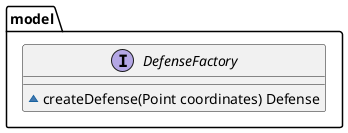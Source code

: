@startuml
'https://plantuml.com/class-diagram

package model {
    interface DefenseFactory {
        ~ createDefense(Point coordinates) Defense
    }
}

@enduml